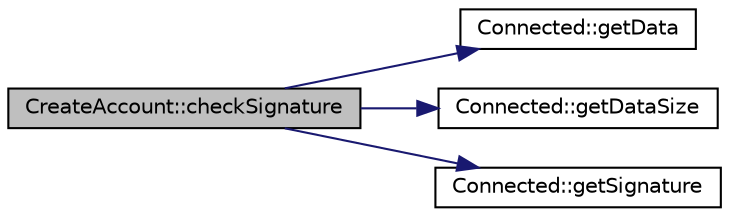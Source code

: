 digraph "CreateAccount::checkSignature"
{
  edge [fontname="Helvetica",fontsize="10",labelfontname="Helvetica",labelfontsize="10"];
  node [fontname="Helvetica",fontsize="10",shape=record];
  rankdir="LR";
  Node0 [label="CreateAccount::checkSignature",height=0.2,width=0.4,color="black", fillcolor="grey75", style="filled", fontcolor="black"];
  Node0 -> Node1 [color="midnightblue",fontsize="10",style="solid",fontname="Helvetica"];
  Node1 [label="Connected::getData",height=0.2,width=0.4,color="black", fillcolor="white", style="filled",URL="$class_connected.html#aa278b79f29e316efa8dc52637394649d",tooltip="Get pointer to command data structure. "];
  Node0 -> Node2 [color="midnightblue",fontsize="10",style="solid",fontname="Helvetica"];
  Node2 [label="Connected::getDataSize",height=0.2,width=0.4,color="black", fillcolor="white", style="filled",URL="$class_connected.html#a322f17c00956def656efb9a2e0e39e6e",tooltip="Get data struct size. Without signature. "];
  Node0 -> Node3 [color="midnightblue",fontsize="10",style="solid",fontname="Helvetica"];
  Node3 [label="Connected::getSignature",height=0.2,width=0.4,color="black", fillcolor="white", style="filled",URL="$class_connected.html#afd2bdb89e554ee01ebccf36622054b8e",tooltip="Get pointer to signature data. "];
}
